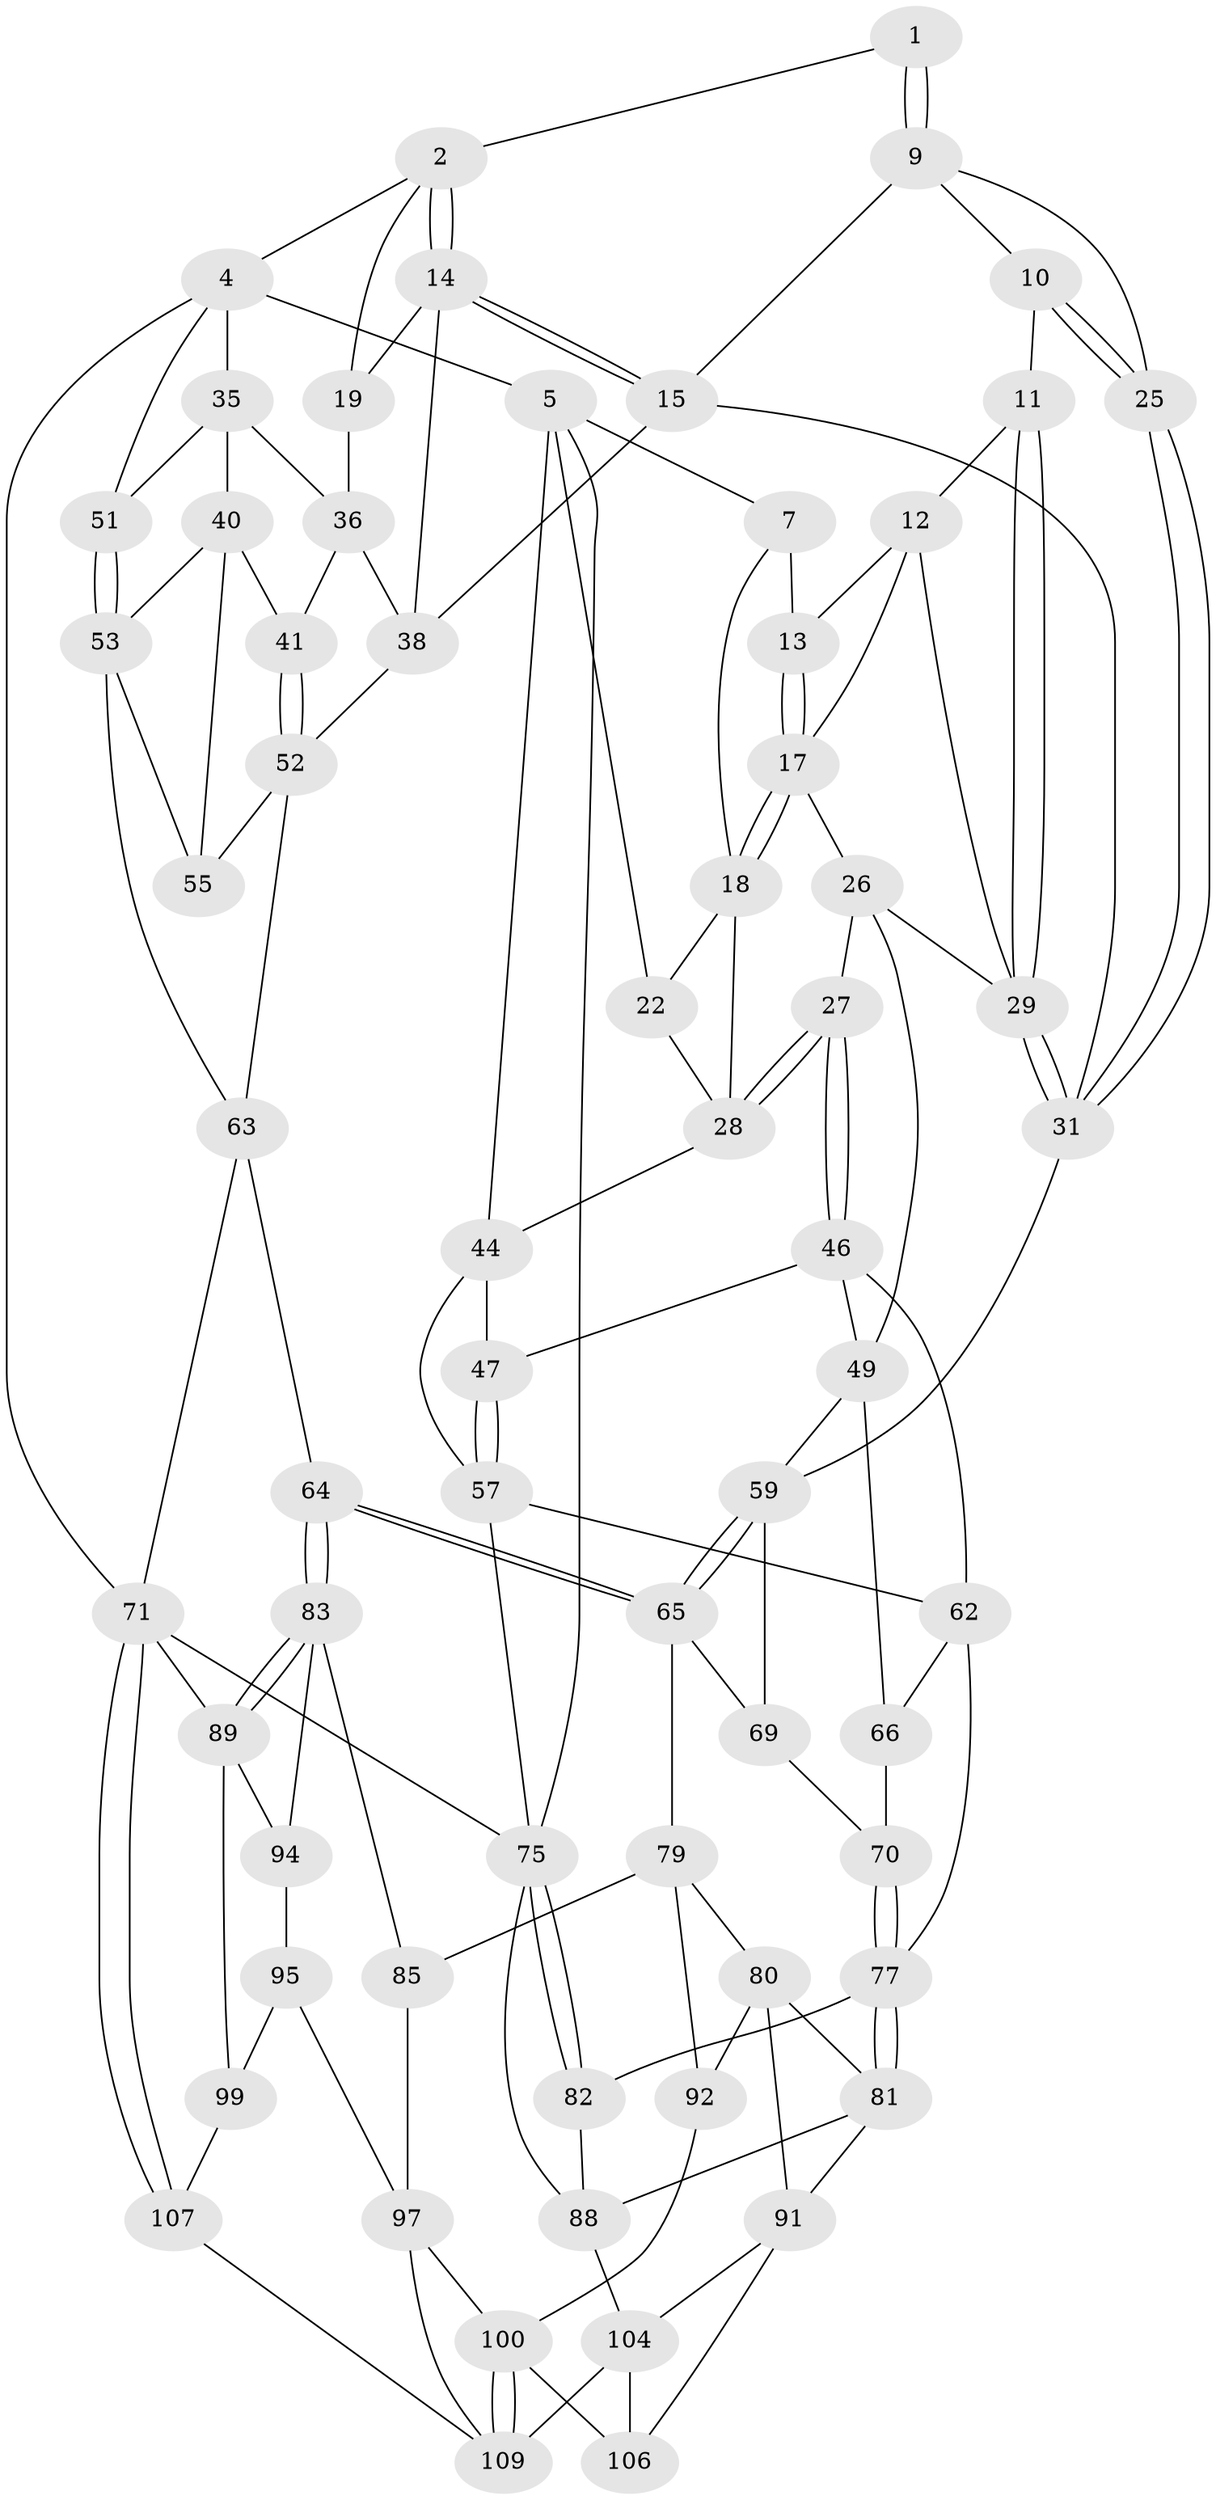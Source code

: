 // original degree distribution, {3: 0.01818181818181818, 4: 0.22727272727272727, 6: 0.20909090909090908, 5: 0.5454545454545454}
// Generated by graph-tools (version 1.1) at 2025/11/02/27/25 16:11:51]
// undirected, 66 vertices, 144 edges
graph export_dot {
graph [start="1"]
  node [color=gray90,style=filled];
  1 [pos="+0.4355522670950011+0"];
  2 [pos="+0.7766446324939018+0",super="+3"];
  4 [pos="+1+0",super="+34"];
  5 [pos="+0+0",super="+6"];
  7 [pos="+0.05940419279388284+0",super="+8"];
  9 [pos="+0.4454251565359907+0",super="+16"];
  10 [pos="+0.43532058831189513+0.014408803680934747"];
  11 [pos="+0.3657808034027469+0.08231976034392992"];
  12 [pos="+0.32146324356838546+0.09293529323558629",super="+23"];
  13 [pos="+0.264190431307092+0.045171748787418316"];
  14 [pos="+0.669322969794807+0.06323844955649113",super="+20"];
  15 [pos="+0.6109791356627883+0.151288954670098",super="+43"];
  17 [pos="+0.21737540241677564+0.11893369010601862",super="+24"];
  18 [pos="+0.1587045801537604+0.06389989194139356",super="+21"];
  19 [pos="+0.8659813458070266+0.0861240475196222"];
  22 [pos="+0.041857740274222045+0.11279568161011497"];
  25 [pos="+0.43606365286490595+0.2125976200917764"];
  26 [pos="+0.17106840900158782+0.20351787403253527",super="+33"];
  27 [pos="+0.14436496853257924+0.21365870914472168"];
  28 [pos="+0.12172532293759707+0.19105140249291225",super="+32"];
  29 [pos="+0.36351043262900923+0.25699590565172376",super="+30"];
  31 [pos="+0.42229120794700825+0.2826148144677878",super="+48"];
  35 [pos="+0.9324665383973285+0.15398161904418883",super="+39"];
  36 [pos="+0.9227980514668386+0.14887084554475558",super="+37"];
  38 [pos="+0.7922789108844172+0.17791508572146889",super="+42"];
  40 [pos="+0.8985833596187318+0.2820597354719534",super="+54"];
  41 [pos="+0.8959638590362288+0.28188047975153985"];
  44 [pos="+0+0.23943755292254584",super="+45"];
  46 [pos="+0.1270314255564574+0.28143474930573426",super="+50"];
  47 [pos="+0.09078117079702415+0.2898503082899994"];
  49 [pos="+0.22225748406465137+0.35237753864942256",super="+61"];
  51 [pos="+1+0.24570731241475668"];
  52 [pos="+0.7696357079804358+0.3838368263941345",super="+56"];
  53 [pos="+1+0.32837075300190827",super="+74"];
  55 [pos="+0.8336534732227692+0.479397662585671"];
  57 [pos="+0+0.47502470162169985",super="+58"];
  59 [pos="+0.469960413162227+0.33547857332517905",super="+60"];
  62 [pos="+0.12749568235933928+0.4834282141466424",super="+67"];
  63 [pos="+0.7641977764779962+0.5147161982399316",super="+73"];
  64 [pos="+0.7396133537676299+0.5424514646522571"];
  65 [pos="+0.5998630240515043+0.5018202145235438",super="+68"];
  66 [pos="+0.3072062943674176+0.4938797075766084"];
  69 [pos="+0.4346845167860119+0.5548400332015164"];
  70 [pos="+0.33303254353249784+0.5396676798156561"];
  71 [pos="+1+1",super="+72"];
  75 [pos="+0+0.7390218038240781",super="+76"];
  77 [pos="+0.32753751532991243+0.6574207376206262",super="+78"];
  79 [pos="+0.4411527001312614+0.6448683502610301",super="+86"];
  80 [pos="+0.3874071344113573+0.6725433723500274",super="+90"];
  81 [pos="+0.33535149699310757+0.6655314850536206",super="+87"];
  82 [pos="+0.12792941873400254+0.7130729544857001"];
  83 [pos="+0.7397090000547214+0.5448409899225343",super="+84"];
  85 [pos="+0.6263179292893741+0.7248753152165004"];
  88 [pos="+0.17548631052699742+0.7677235524648358",super="+102"];
  89 [pos="+0.9346140646057103+0.7920904727497814",super="+93"];
  91 [pos="+0.27104616551893024+0.8063814511601652",super="+103"];
  92 [pos="+0.4454030138977816+0.8387235131939758"];
  94 [pos="+0.6790571744780662+0.7232426505190777"];
  95 [pos="+0.7051198593412742+0.80233854004111",super="+96"];
  97 [pos="+0.6379392371670298+0.9102957808220277",super="+98"];
  99 [pos="+0.8404563582976395+0.8618348487972609",super="+108"];
  100 [pos="+0.48381040779714873+0.9191305488291462",super="+101"];
  104 [pos="+0.26598452009294005+0.9130255208987365",super="+105"];
  106 [pos="+0.39083250521150226+0.885485738525695"];
  107 [pos="+0.8551709642707447+1"];
  109 [pos="+0.41501879611934445+1",super="+110"];
  1 -- 2;
  1 -- 9;
  1 -- 9;
  2 -- 14;
  2 -- 14;
  2 -- 19;
  2 -- 4;
  4 -- 5;
  4 -- 71;
  4 -- 35;
  4 -- 51;
  5 -- 75;
  5 -- 44;
  5 -- 22;
  5 -- 7;
  7 -- 18;
  7 -- 13;
  9 -- 10;
  9 -- 25;
  9 -- 15;
  10 -- 11;
  10 -- 25;
  10 -- 25;
  11 -- 12;
  11 -- 29;
  11 -- 29;
  12 -- 13;
  12 -- 17;
  12 -- 29;
  13 -- 17;
  13 -- 17;
  14 -- 15;
  14 -- 15;
  14 -- 38;
  14 -- 19;
  15 -- 31;
  15 -- 38;
  17 -- 18;
  17 -- 18;
  17 -- 26;
  18 -- 28;
  18 -- 22;
  19 -- 36;
  22 -- 28;
  25 -- 31;
  25 -- 31;
  26 -- 27;
  26 -- 49;
  26 -- 29;
  27 -- 28;
  27 -- 28;
  27 -- 46;
  27 -- 46;
  28 -- 44;
  29 -- 31;
  29 -- 31;
  31 -- 59;
  35 -- 36;
  35 -- 40;
  35 -- 51;
  36 -- 41;
  36 -- 38;
  38 -- 52;
  40 -- 41;
  40 -- 53;
  40 -- 55;
  41 -- 52;
  41 -- 52;
  44 -- 47;
  44 -- 57;
  46 -- 47;
  46 -- 62;
  46 -- 49;
  47 -- 57;
  47 -- 57;
  49 -- 66;
  49 -- 59;
  51 -- 53;
  51 -- 53;
  52 -- 63;
  52 -- 55;
  53 -- 55;
  53 -- 63;
  57 -- 62;
  57 -- 75;
  59 -- 65;
  59 -- 65;
  59 -- 69;
  62 -- 66;
  62 -- 77;
  63 -- 64;
  63 -- 71;
  64 -- 65;
  64 -- 65;
  64 -- 83;
  64 -- 83;
  65 -- 69;
  65 -- 79;
  66 -- 70;
  69 -- 70;
  70 -- 77;
  70 -- 77;
  71 -- 107;
  71 -- 107;
  71 -- 89;
  71 -- 75;
  75 -- 82;
  75 -- 82;
  75 -- 88;
  77 -- 81;
  77 -- 81;
  77 -- 82;
  79 -- 80;
  79 -- 92;
  79 -- 85;
  80 -- 81;
  80 -- 91;
  80 -- 92;
  81 -- 88;
  81 -- 91;
  82 -- 88;
  83 -- 89;
  83 -- 89;
  83 -- 85;
  83 -- 94;
  85 -- 97;
  88 -- 104;
  89 -- 99;
  89 -- 94;
  91 -- 104;
  91 -- 106;
  92 -- 100;
  94 -- 95;
  95 -- 99 [weight=2];
  95 -- 97;
  97 -- 109;
  97 -- 100;
  99 -- 107;
  100 -- 109;
  100 -- 109;
  100 -- 106;
  104 -- 106;
  104 -- 109;
  107 -- 109;
}
